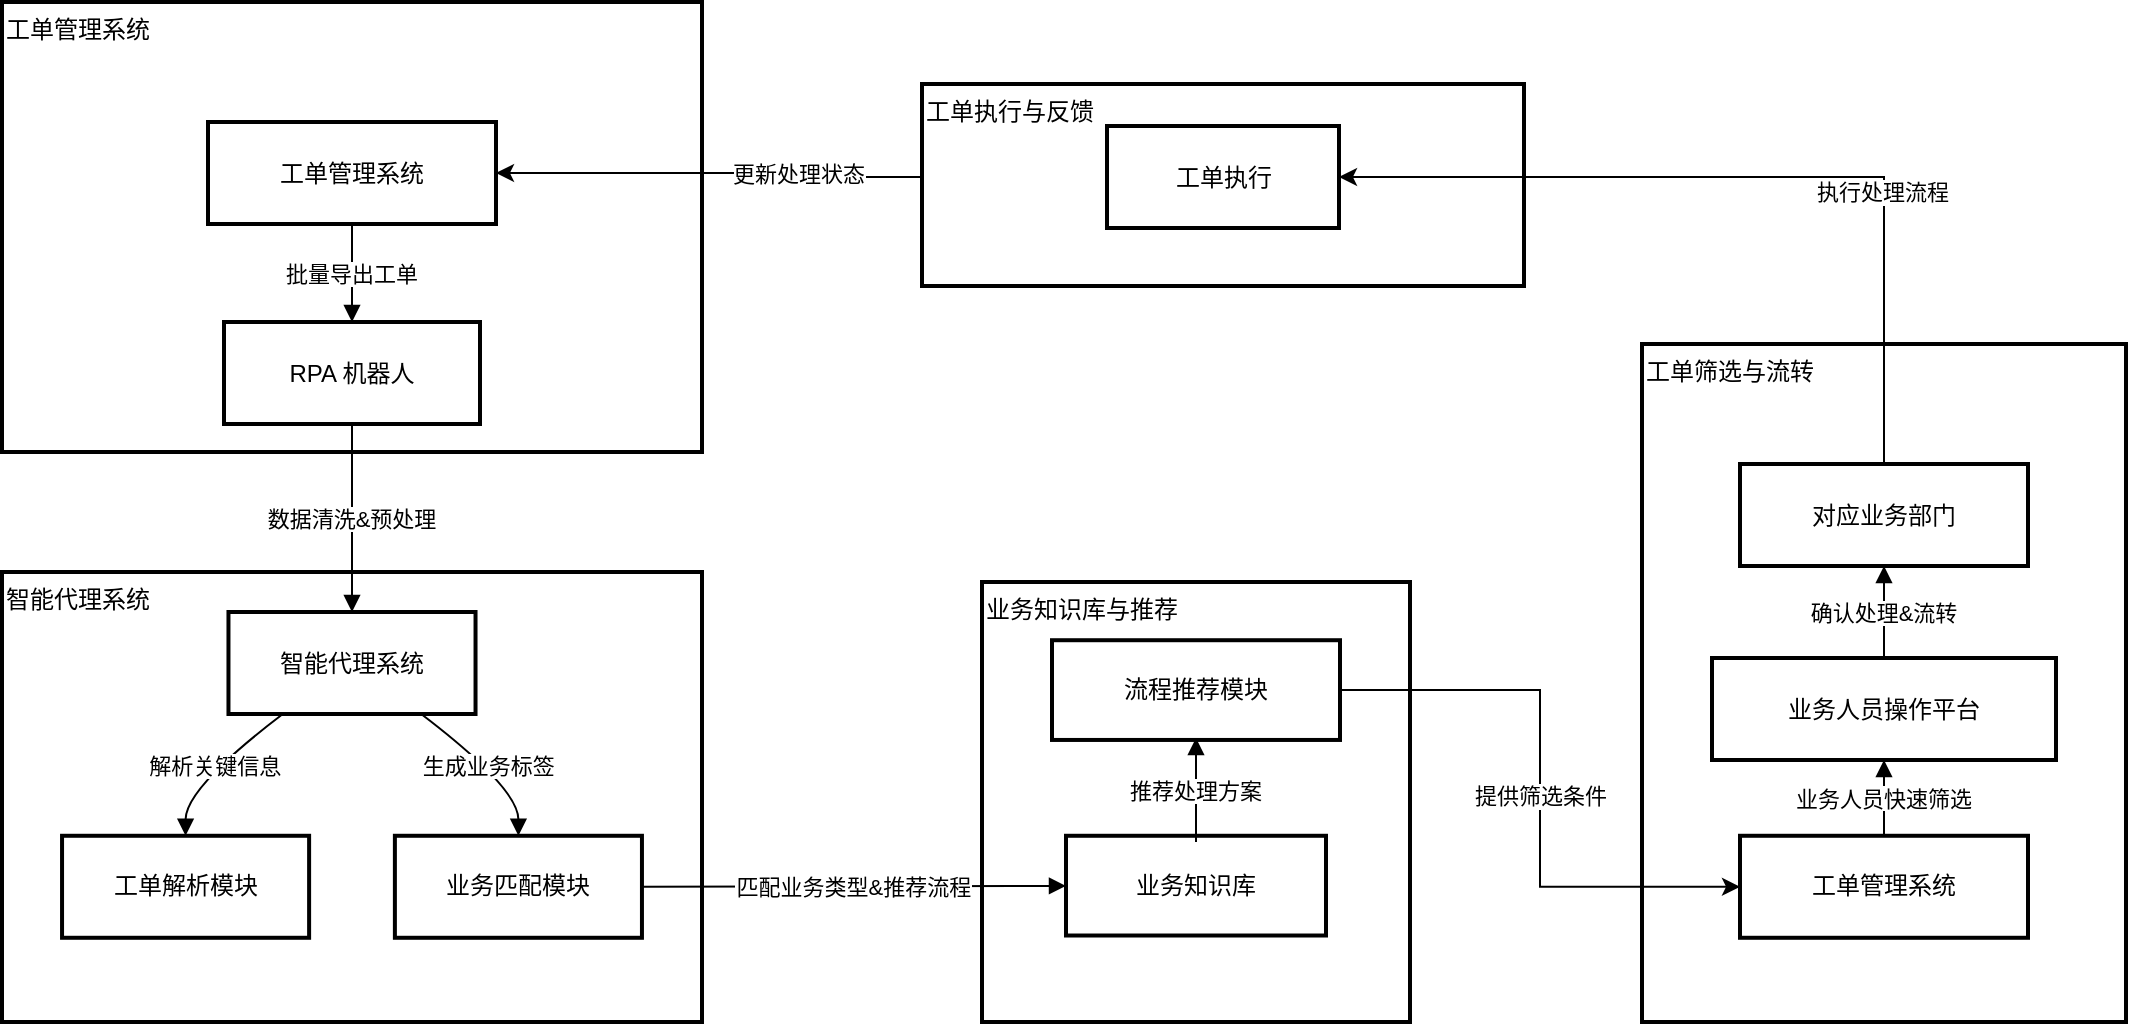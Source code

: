 <mxfile version="26.0.14">
  <diagram name="第 1 页" id="oAWupdcLgCYbKFIpt6_K">
    <mxGraphModel dx="2901" dy="1132" grid="1" gridSize="10" guides="1" tooltips="1" connect="1" arrows="1" fold="1" page="1" pageScale="1" pageWidth="827" pageHeight="1169" math="0" shadow="0">
      <root>
        <mxCell id="0" />
        <mxCell id="1" parent="0" />
        <mxCell id="dHVRXrRRXELRKoDURco5-5" value="工单管理系统" style="whiteSpace=wrap;strokeWidth=2;align=left;verticalAlign=top;" vertex="1" parent="1">
          <mxGeometry x="-250" y="20" width="350" height="225" as="geometry" />
        </mxCell>
        <mxCell id="dHVRXrRRXELRKoDURco5-4" value="智能代理系统" style="whiteSpace=wrap;strokeWidth=2;verticalAlign=top;align=left;" vertex="1" parent="1">
          <mxGeometry x="-250" y="305" width="350" height="225" as="geometry" />
        </mxCell>
        <mxCell id="dHVRXrRRXELRKoDURco5-3" value="业务知识库与推荐" style="whiteSpace=wrap;strokeWidth=2;align=left;verticalAlign=top;" vertex="1" parent="1">
          <mxGeometry x="240" y="310" width="214" height="220" as="geometry" />
        </mxCell>
        <mxCell id="dHVRXrRRXELRKoDURco5-2" value="工单筛选与流转" style="whiteSpace=wrap;strokeWidth=2;align=left;verticalAlign=top;" vertex="1" parent="1">
          <mxGeometry x="570" y="191" width="242" height="339" as="geometry" />
        </mxCell>
        <mxCell id="dHVRXrRRXELRKoDURco5-18" value="数据清洗&amp;预处理" style="curved=1;startArrow=none;endArrow=block;exitX=0.5;exitY=1;entryX=0.5;entryY=0;rounded=0;" edge="1" parent="1" source="dHVRXrRRXELRKoDURco5-7" target="dHVRXrRRXELRKoDURco5-8">
          <mxGeometry relative="1" as="geometry">
            <Array as="points" />
          </mxGeometry>
        </mxCell>
        <mxCell id="dHVRXrRRXELRKoDURco5-21" value="匹配业务类型&amp;推荐流程" style="curved=1;startArrow=none;endArrow=block;exitX=1;exitY=0.5;rounded=0;exitDx=0;exitDy=0;" edge="1" parent="1" source="dHVRXrRRXELRKoDURco5-10" target="dHVRXrRRXELRKoDURco5-11">
          <mxGeometry relative="1" as="geometry">
            <Array as="points" />
          </mxGeometry>
        </mxCell>
        <mxCell id="dHVRXrRRXELRKoDURco5-35" style="edgeStyle=orthogonalEdgeStyle;rounded=0;orthogonalLoop=1;jettySize=auto;html=1;exitX=1;exitY=0.5;exitDx=0;exitDy=0;entryX=0;entryY=0.5;entryDx=0;entryDy=0;" edge="1" parent="1" source="dHVRXrRRXELRKoDURco5-12" target="dHVRXrRRXELRKoDURco5-13">
          <mxGeometry relative="1" as="geometry" />
        </mxCell>
        <mxCell id="dHVRXrRRXELRKoDURco5-36" value="提供筛选条件" style="edgeLabel;html=1;align=center;verticalAlign=middle;resizable=0;points=[];" vertex="1" connectable="0" parent="dHVRXrRRXELRKoDURco5-35">
          <mxGeometry x="0.021" relative="1" as="geometry">
            <mxPoint as="offset" />
          </mxGeometry>
        </mxCell>
        <mxCell id="dHVRXrRRXELRKoDURco5-42" style="edgeStyle=orthogonalEdgeStyle;rounded=0;orthogonalLoop=1;jettySize=auto;html=1;exitX=0;exitY=0.5;exitDx=0;exitDy=0;" edge="1" parent="1" source="dHVRXrRRXELRKoDURco5-16" target="dHVRXrRRXELRKoDURco5-6">
          <mxGeometry relative="1" as="geometry" />
        </mxCell>
        <mxCell id="dHVRXrRRXELRKoDURco5-43" value="更新处理状态" style="edgeLabel;html=1;align=center;verticalAlign=middle;resizable=0;points=[];" vertex="1" connectable="0" parent="dHVRXrRRXELRKoDURco5-42">
          <mxGeometry x="0.004" y="3" relative="1" as="geometry">
            <mxPoint x="1" as="offset" />
          </mxGeometry>
        </mxCell>
        <mxCell id="dHVRXrRRXELRKoDURco5-28" value="" style="group;align=center;verticalAlign=top;" vertex="1" connectable="0" parent="1">
          <mxGeometry x="210" y="61" width="301" height="101" as="geometry" />
        </mxCell>
        <mxCell id="dHVRXrRRXELRKoDURco5-1" value="工单执行与反馈" style="whiteSpace=wrap;strokeWidth=2;align=left;verticalAlign=top;" vertex="1" parent="dHVRXrRRXELRKoDURco5-28">
          <mxGeometry width="301" height="101" as="geometry" />
        </mxCell>
        <mxCell id="dHVRXrRRXELRKoDURco5-16" value="工单执行" style="whiteSpace=wrap;strokeWidth=2;" vertex="1" parent="dHVRXrRRXELRKoDURco5-28">
          <mxGeometry x="92.5" y="21" width="116" height="51" as="geometry" />
        </mxCell>
        <mxCell id="dHVRXrRRXELRKoDURco5-39" style="edgeStyle=orthogonalEdgeStyle;rounded=0;orthogonalLoop=1;jettySize=auto;html=1;exitX=0.5;exitY=0;exitDx=0;exitDy=0;entryX=1;entryY=0.5;entryDx=0;entryDy=0;" edge="1" parent="1" source="dHVRXrRRXELRKoDURco5-15" target="dHVRXrRRXELRKoDURco5-16">
          <mxGeometry relative="1" as="geometry" />
        </mxCell>
        <mxCell id="dHVRXrRRXELRKoDURco5-40" value="执行处理流程" style="edgeLabel;html=1;align=center;verticalAlign=middle;resizable=0;points=[];" vertex="1" connectable="0" parent="dHVRXrRRXELRKoDURco5-39">
          <mxGeometry x="-0.345" y="1" relative="1" as="geometry">
            <mxPoint as="offset" />
          </mxGeometry>
        </mxCell>
        <mxCell id="dHVRXrRRXELRKoDURco5-15" value="对应业务部门" style="whiteSpace=wrap;strokeWidth=2;" vertex="1" parent="1">
          <mxGeometry x="619" y="251" width="144" height="51" as="geometry" />
        </mxCell>
        <mxCell id="dHVRXrRRXELRKoDURco5-13" value="工单管理系统" style="whiteSpace=wrap;strokeWidth=2;" vertex="1" parent="1">
          <mxGeometry x="619" y="436.889" width="144" height="51" as="geometry" />
        </mxCell>
        <mxCell id="dHVRXrRRXELRKoDURco5-24" value="业务人员快速筛选" style="curved=1;startArrow=none;endArrow=block;exitX=0.5;exitY=0;rounded=0;exitDx=0;exitDy=0;" edge="1" parent="1" source="dHVRXrRRXELRKoDURco5-13" target="dHVRXrRRXELRKoDURco5-14">
          <mxGeometry relative="1" as="geometry">
            <Array as="points" />
          </mxGeometry>
        </mxCell>
        <mxCell id="dHVRXrRRXELRKoDURco5-14" value="业务人员操作平台" style="whiteSpace=wrap;strokeWidth=2;" vertex="1" parent="1">
          <mxGeometry x="605" y="348" width="172" height="51" as="geometry" />
        </mxCell>
        <mxCell id="dHVRXrRRXELRKoDURco5-25" value="确认处理&amp;流转" style="curved=1;startArrow=none;endArrow=block;exitX=0.5;exitY=0;entryX=0.5;entryY=1;rounded=0;exitDx=0;exitDy=0;entryDx=0;entryDy=0;" edge="1" parent="1" source="dHVRXrRRXELRKoDURco5-14" target="dHVRXrRRXELRKoDURco5-15">
          <mxGeometry relative="1" as="geometry">
            <Array as="points" />
          </mxGeometry>
        </mxCell>
        <mxCell id="dHVRXrRRXELRKoDURco5-12" value="流程推荐模块" style="whiteSpace=wrap;strokeWidth=2;" vertex="1" parent="1">
          <mxGeometry x="275" y="339.111" width="144" height="49.867" as="geometry" />
        </mxCell>
        <mxCell id="dHVRXrRRXELRKoDURco5-11" value="业务知识库" style="whiteSpace=wrap;strokeWidth=2;" vertex="1" parent="1">
          <mxGeometry x="282" y="436.889" width="130" height="49.867" as="geometry" />
        </mxCell>
        <mxCell id="dHVRXrRRXELRKoDURco5-22" value="推荐处理方案" style="curved=1;startArrow=none;endArrow=block;rounded=0;" edge="1" parent="1">
          <mxGeometry relative="1" as="geometry">
            <Array as="points" />
            <mxPoint x="347" y="440" as="sourcePoint" />
            <mxPoint x="347" y="388" as="targetPoint" />
          </mxGeometry>
        </mxCell>
        <mxCell id="dHVRXrRRXELRKoDURco5-8" value="智能代理系统" style="whiteSpace=wrap;strokeWidth=2;" vertex="1" parent="1">
          <mxGeometry x="-136.765" y="325" width="123.529" height="51" as="geometry" />
        </mxCell>
        <mxCell id="dHVRXrRRXELRKoDURco5-9" value="工单解析模块" style="whiteSpace=wrap;strokeWidth=2;" vertex="1" parent="1">
          <mxGeometry x="-219.975" y="436.889" width="123.529" height="51" as="geometry" />
        </mxCell>
        <mxCell id="dHVRXrRRXELRKoDURco5-10" value="业务匹配模块" style="whiteSpace=wrap;strokeWidth=2;" vertex="1" parent="1">
          <mxGeometry x="-53.554" y="436.889" width="123.529" height="51" as="geometry" />
        </mxCell>
        <mxCell id="dHVRXrRRXELRKoDURco5-19" value="解析关键信息" style="curved=1;startArrow=none;endArrow=block;exitX=0.22;exitY=1;entryX=0.5;entryY=0;rounded=0;" edge="1" parent="1" source="dHVRXrRRXELRKoDURco5-8" target="dHVRXrRRXELRKoDURco5-9">
          <mxGeometry relative="1" as="geometry">
            <Array as="points">
              <mxPoint x="-158.211" y="413" />
            </Array>
          </mxGeometry>
        </mxCell>
        <mxCell id="dHVRXrRRXELRKoDURco5-20" value="生成业务标签" style="curved=1;startArrow=none;endArrow=block;exitX=0.78;exitY=1;entryX=0.5;entryY=0;rounded=0;" edge="1" parent="1" source="dHVRXrRRXELRKoDURco5-8" target="dHVRXrRRXELRKoDURco5-10">
          <mxGeometry relative="1" as="geometry">
            <Array as="points">
              <mxPoint x="8.211" y="413" />
            </Array>
          </mxGeometry>
        </mxCell>
        <mxCell id="dHVRXrRRXELRKoDURco5-6" value="工单管理系统" style="whiteSpace=wrap;strokeWidth=2;" vertex="1" parent="1">
          <mxGeometry x="-147" y="80" width="144" height="51" as="geometry" />
        </mxCell>
        <mxCell id="dHVRXrRRXELRKoDURco5-7" value="RPA 机器人" style="whiteSpace=wrap;strokeWidth=2;" vertex="1" parent="1">
          <mxGeometry x="-139" y="180" width="128" height="51" as="geometry" />
        </mxCell>
        <mxCell id="dHVRXrRRXELRKoDURco5-17" value="批量导出工单" style="curved=1;startArrow=none;endArrow=block;exitX=0.5;exitY=1;entryX=0.5;entryY=0;rounded=0;exitDx=0;exitDy=0;" edge="1" parent="1" source="dHVRXrRRXELRKoDURco5-6" target="dHVRXrRRXELRKoDURco5-7">
          <mxGeometry relative="1" as="geometry">
            <Array as="points" />
          </mxGeometry>
        </mxCell>
      </root>
    </mxGraphModel>
  </diagram>
</mxfile>
